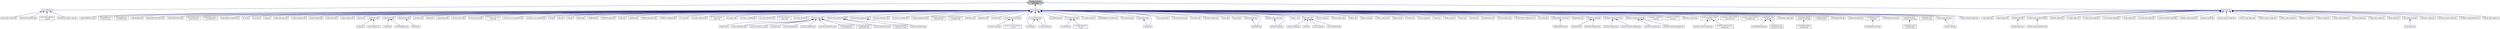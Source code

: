 digraph "parallel_execution_policy.hpp"
{
  edge [fontname="Helvetica",fontsize="10",labelfontname="Helvetica",labelfontsize="10"];
  node [fontname="Helvetica",fontsize="10",shape=record];
  Node395 [label="parallel_execution\l_policy.hpp",height=0.2,width=0.4,color="black", fillcolor="grey75", style="filled", fontcolor="black"];
  Node395 -> Node396 [dir="back",color="midnightblue",fontsize="10",style="solid",fontname="Helvetica"];
  Node396 [label="test_utils.hpp",height=0.2,width=0.4,color="black", fillcolor="white", style="filled",URL="$d2/d18/performance_2parallel__algorithms_2local_2test__utils_8hpp.html"];
  Node396 -> Node397 [dir="back",color="midnightblue",fontsize="10",style="solid",fontname="Helvetica"];
  Node397 [label="benchmark_merge.cpp",height=0.2,width=0.4,color="black", fillcolor="white", style="filled",URL="$dd/d49/benchmark__merge_8cpp.html"];
  Node396 -> Node398 [dir="back",color="midnightblue",fontsize="10",style="solid",fontname="Helvetica"];
  Node398 [label="benchmark_partition.cpp",height=0.2,width=0.4,color="black", fillcolor="white", style="filled",URL="$d9/d88/benchmark__partition_8cpp.html"];
  Node396 -> Node399 [dir="back",color="midnightblue",fontsize="10",style="solid",fontname="Helvetica"];
  Node399 [label="benchmark_partition\l_copy.cpp",height=0.2,width=0.4,color="black", fillcolor="white", style="filled",URL="$d3/d0e/benchmark__partition__copy_8cpp.html"];
  Node396 -> Node400 [dir="back",color="midnightblue",fontsize="10",style="solid",fontname="Helvetica"];
  Node400 [label="benchmark_unique_copy.cpp",height=0.2,width=0.4,color="black", fillcolor="white", style="filled",URL="$d9/d53/benchmark__unique__copy_8cpp.html"];
  Node395 -> Node401 [dir="back",color="midnightblue",fontsize="10",style="solid",fontname="Helvetica"];
  Node401 [label="test_utils.hpp",height=0.2,width=0.4,color="black", fillcolor="white", style="filled",URL="$d5/d53/unit_2parallel_2algorithms_2test__utils_8hpp.html"];
  Node401 -> Node402 [dir="back",color="midnightblue",fontsize="10",style="solid",fontname="Helvetica"];
  Node402 [label="adjacentdifference.cpp",height=0.2,width=0.4,color="black", fillcolor="white", style="filled",URL="$d5/df0/adjacentdifference_8cpp.html"];
  Node401 -> Node403 [dir="back",color="midnightblue",fontsize="10",style="solid",fontname="Helvetica"];
  Node403 [label="adjacentdifference\l_bad_alloc.cpp",height=0.2,width=0.4,color="black", fillcolor="white", style="filled",URL="$d8/d95/adjacentdifference__bad__alloc_8cpp.html"];
  Node401 -> Node404 [dir="back",color="midnightblue",fontsize="10",style="solid",fontname="Helvetica"];
  Node404 [label="adjacentdifference\l_exception.cpp",height=0.2,width=0.4,color="black", fillcolor="white", style="filled",URL="$d8/d0b/adjacentdifference__exception_8cpp.html"];
  Node401 -> Node405 [dir="back",color="midnightblue",fontsize="10",style="solid",fontname="Helvetica"];
  Node405 [label="adjacentfind.cpp",height=0.2,width=0.4,color="black", fillcolor="white", style="filled",URL="$d2/d99/adjacentfind_8cpp.html"];
  Node401 -> Node406 [dir="back",color="midnightblue",fontsize="10",style="solid",fontname="Helvetica"];
  Node406 [label="adjacentfind_bad_alloc.cpp",height=0.2,width=0.4,color="black", fillcolor="white", style="filled",URL="$d3/d2a/adjacentfind__bad__alloc_8cpp.html"];
  Node401 -> Node407 [dir="back",color="midnightblue",fontsize="10",style="solid",fontname="Helvetica"];
  Node407 [label="adjacentfind_binary.cpp",height=0.2,width=0.4,color="black", fillcolor="white", style="filled",URL="$d3/db1/adjacentfind__binary_8cpp.html"];
  Node401 -> Node408 [dir="back",color="midnightblue",fontsize="10",style="solid",fontname="Helvetica"];
  Node408 [label="adjacentfind_binary\l_bad_alloc.cpp",height=0.2,width=0.4,color="black", fillcolor="white", style="filled",URL="$d6/d81/adjacentfind__binary__bad__alloc_8cpp.html"];
  Node401 -> Node409 [dir="back",color="midnightblue",fontsize="10",style="solid",fontname="Helvetica"];
  Node409 [label="adjacentfind_binary\l_exception.cpp",height=0.2,width=0.4,color="black", fillcolor="white", style="filled",URL="$d8/da8/adjacentfind__binary__exception_8cpp.html"];
  Node401 -> Node410 [dir="back",color="midnightblue",fontsize="10",style="solid",fontname="Helvetica"];
  Node410 [label="adjacentfind_exception.cpp",height=0.2,width=0.4,color="black", fillcolor="white", style="filled",URL="$de/d40/adjacentfind__exception_8cpp.html"];
  Node401 -> Node411 [dir="back",color="midnightblue",fontsize="10",style="solid",fontname="Helvetica"];
  Node411 [label="all_of.cpp",height=0.2,width=0.4,color="black", fillcolor="white", style="filled",URL="$db/d88/all__of_8cpp.html"];
  Node401 -> Node412 [dir="back",color="midnightblue",fontsize="10",style="solid",fontname="Helvetica"];
  Node412 [label="any_of.cpp",height=0.2,width=0.4,color="black", fillcolor="white", style="filled",URL="$d8/d5d/any__of_8cpp.html"];
  Node401 -> Node413 [dir="back",color="midnightblue",fontsize="10",style="solid",fontname="Helvetica"];
  Node413 [label="copy.cpp",height=0.2,width=0.4,color="black", fillcolor="white", style="filled",URL="$d9/d54/copy_8cpp.html"];
  Node401 -> Node414 [dir="back",color="midnightblue",fontsize="10",style="solid",fontname="Helvetica"];
  Node414 [label="copyif_bad_alloc.cpp",height=0.2,width=0.4,color="black", fillcolor="white", style="filled",URL="$d0/ddd/copyif__bad__alloc_8cpp.html"];
  Node401 -> Node415 [dir="back",color="midnightblue",fontsize="10",style="solid",fontname="Helvetica"];
  Node415 [label="copyif_exception.cpp",height=0.2,width=0.4,color="black", fillcolor="white", style="filled",URL="$dc/d81/copyif__exception_8cpp.html"];
  Node401 -> Node416 [dir="back",color="midnightblue",fontsize="10",style="solid",fontname="Helvetica"];
  Node416 [label="copyif_forward.cpp",height=0.2,width=0.4,color="black", fillcolor="white", style="filled",URL="$d3/d04/copyif__forward_8cpp.html"];
  Node401 -> Node417 [dir="back",color="midnightblue",fontsize="10",style="solid",fontname="Helvetica"];
  Node417 [label="copyif_input.cpp",height=0.2,width=0.4,color="black", fillcolor="white", style="filled",URL="$d5/d41/copyif__input_8cpp.html"];
  Node401 -> Node418 [dir="back",color="midnightblue",fontsize="10",style="solid",fontname="Helvetica"];
  Node418 [label="copyif_random.cpp",height=0.2,width=0.4,color="black", fillcolor="white", style="filled",URL="$dc/d22/copyif__random_8cpp.html"];
  Node401 -> Node419 [dir="back",color="midnightblue",fontsize="10",style="solid",fontname="Helvetica"];
  Node419 [label="copyn.cpp",height=0.2,width=0.4,color="black", fillcolor="white", style="filled",URL="$d3/d44/copyn_8cpp.html"];
  Node401 -> Node420 [dir="back",color="midnightblue",fontsize="10",style="solid",fontname="Helvetica"];
  Node420 [label="count_tests.hpp",height=0.2,width=0.4,color="black", fillcolor="white", style="filled",URL="$de/d3a/count__tests_8hpp.html"];
  Node420 -> Node421 [dir="back",color="midnightblue",fontsize="10",style="solid",fontname="Helvetica"];
  Node421 [label="count.cpp",height=0.2,width=0.4,color="black", fillcolor="white", style="filled",URL="$d3/d01/count_8cpp.html"];
  Node420 -> Node422 [dir="back",color="midnightblue",fontsize="10",style="solid",fontname="Helvetica"];
  Node422 [label="count_datapar.cpp",height=0.2,width=0.4,color="black", fillcolor="white", style="filled",URL="$d6/d38/count__datapar_8cpp.html"];
  Node401 -> Node423 [dir="back",color="midnightblue",fontsize="10",style="solid",fontname="Helvetica"];
  Node423 [label="countif_tests.hpp",height=0.2,width=0.4,color="black", fillcolor="white", style="filled",URL="$d4/da4/countif__tests_8hpp.html"];
  Node423 -> Node424 [dir="back",color="midnightblue",fontsize="10",style="solid",fontname="Helvetica"];
  Node424 [label="countif.cpp",height=0.2,width=0.4,color="black", fillcolor="white", style="filled",URL="$d9/df1/countif_8cpp.html"];
  Node423 -> Node425 [dir="back",color="midnightblue",fontsize="10",style="solid",fontname="Helvetica"];
  Node425 [label="countif_datapar.cpp",height=0.2,width=0.4,color="black", fillcolor="white", style="filled",URL="$dc/d0b/countif__datapar_8cpp.html"];
  Node401 -> Node426 [dir="back",color="midnightblue",fontsize="10",style="solid",fontname="Helvetica"];
  Node426 [label="destroy_tests.hpp",height=0.2,width=0.4,color="black", fillcolor="white", style="filled",URL="$db/d13/destroy__tests_8hpp.html"];
  Node426 -> Node427 [dir="back",color="midnightblue",fontsize="10",style="solid",fontname="Helvetica"];
  Node427 [label="destroy.cpp",height=0.2,width=0.4,color="black", fillcolor="white", style="filled",URL="$dd/d93/destroy_8cpp.html"];
  Node401 -> Node428 [dir="back",color="midnightblue",fontsize="10",style="solid",fontname="Helvetica"];
  Node428 [label="destroyn.cpp",height=0.2,width=0.4,color="black", fillcolor="white", style="filled",URL="$de/dbc/destroyn_8cpp.html"];
  Node401 -> Node429 [dir="back",color="midnightblue",fontsize="10",style="solid",fontname="Helvetica"];
  Node429 [label="equal.cpp",height=0.2,width=0.4,color="black", fillcolor="white", style="filled",URL="$df/d99/equal_8cpp.html"];
  Node401 -> Node430 [dir="back",color="midnightblue",fontsize="10",style="solid",fontname="Helvetica"];
  Node430 [label="equal_binary.cpp",height=0.2,width=0.4,color="black", fillcolor="white", style="filled",URL="$d2/ddd/equal__binary_8cpp.html"];
  Node401 -> Node431 [dir="back",color="midnightblue",fontsize="10",style="solid",fontname="Helvetica"];
  Node431 [label="exclusive_scan.cpp",height=0.2,width=0.4,color="black", fillcolor="white", style="filled",URL="$dc/dd7/exclusive__scan_8cpp.html"];
  Node401 -> Node432 [dir="back",color="midnightblue",fontsize="10",style="solid",fontname="Helvetica"];
  Node432 [label="exclusive_scan2.cpp",height=0.2,width=0.4,color="black", fillcolor="white", style="filled",URL="$dc/dc7/exclusive__scan2_8cpp.html"];
  Node401 -> Node433 [dir="back",color="midnightblue",fontsize="10",style="solid",fontname="Helvetica"];
  Node433 [label="exclusive_scan_bad\l_alloc.cpp",height=0.2,width=0.4,color="black", fillcolor="white", style="filled",URL="$d5/ded/exclusive__scan__bad__alloc_8cpp.html"];
  Node401 -> Node434 [dir="back",color="midnightblue",fontsize="10",style="solid",fontname="Helvetica"];
  Node434 [label="exclusive_scan_exception.cpp",height=0.2,width=0.4,color="black", fillcolor="white", style="filled",URL="$d1/d9b/exclusive__scan__exception_8cpp.html"];
  Node401 -> Node435 [dir="back",color="midnightblue",fontsize="10",style="solid",fontname="Helvetica"];
  Node435 [label="exclusive_scan_validate.cpp",height=0.2,width=0.4,color="black", fillcolor="white", style="filled",URL="$df/d8d/exclusive__scan__validate_8cpp.html"];
  Node401 -> Node436 [dir="back",color="midnightblue",fontsize="10",style="solid",fontname="Helvetica"];
  Node436 [label="fill.cpp",height=0.2,width=0.4,color="black", fillcolor="white", style="filled",URL="$db/df9/fill_8cpp.html"];
  Node401 -> Node437 [dir="back",color="midnightblue",fontsize="10",style="solid",fontname="Helvetica"];
  Node437 [label="filln.cpp",height=0.2,width=0.4,color="black", fillcolor="white", style="filled",URL="$d7/df6/filln_8cpp.html"];
  Node401 -> Node438 [dir="back",color="midnightblue",fontsize="10",style="solid",fontname="Helvetica"];
  Node438 [label="find.cpp",height=0.2,width=0.4,color="black", fillcolor="white", style="filled",URL="$d4/dfc/find_8cpp.html"];
  Node401 -> Node439 [dir="back",color="midnightblue",fontsize="10",style="solid",fontname="Helvetica"];
  Node439 [label="findend.cpp",height=0.2,width=0.4,color="black", fillcolor="white", style="filled",URL="$de/d27/findend_8cpp.html"];
  Node401 -> Node440 [dir="back",color="midnightblue",fontsize="10",style="solid",fontname="Helvetica"];
  Node440 [label="findfirstof.cpp",height=0.2,width=0.4,color="black", fillcolor="white", style="filled",URL="$da/d85/findfirstof_8cpp.html"];
  Node401 -> Node441 [dir="back",color="midnightblue",fontsize="10",style="solid",fontname="Helvetica"];
  Node441 [label="findfirstof_binary.cpp",height=0.2,width=0.4,color="black", fillcolor="white", style="filled",URL="$db/da2/findfirstof__binary_8cpp.html"];
  Node401 -> Node442 [dir="back",color="midnightblue",fontsize="10",style="solid",fontname="Helvetica"];
  Node442 [label="findif.cpp",height=0.2,width=0.4,color="black", fillcolor="white", style="filled",URL="$d4/d38/findif_8cpp.html"];
  Node401 -> Node443 [dir="back",color="midnightblue",fontsize="10",style="solid",fontname="Helvetica"];
  Node443 [label="findifnot.cpp",height=0.2,width=0.4,color="black", fillcolor="white", style="filled",URL="$dd/df5/findifnot_8cpp.html"];
  Node401 -> Node444 [dir="back",color="midnightblue",fontsize="10",style="solid",fontname="Helvetica"];
  Node444 [label="findifnot_bad_alloc.cpp",height=0.2,width=0.4,color="black", fillcolor="white", style="filled",URL="$df/de4/findifnot__bad__alloc_8cpp.html"];
  Node401 -> Node445 [dir="back",color="midnightblue",fontsize="10",style="solid",fontname="Helvetica"];
  Node445 [label="findifnot_exception.cpp",height=0.2,width=0.4,color="black", fillcolor="white", style="filled",URL="$dc/d17/findifnot__exception_8cpp.html"];
  Node401 -> Node446 [dir="back",color="midnightblue",fontsize="10",style="solid",fontname="Helvetica"];
  Node446 [label="for_loop.cpp",height=0.2,width=0.4,color="black", fillcolor="white", style="filled",URL="$de/d62/for__loop_8cpp.html"];
  Node401 -> Node447 [dir="back",color="midnightblue",fontsize="10",style="solid",fontname="Helvetica"];
  Node447 [label="for_loop_induction.cpp",height=0.2,width=0.4,color="black", fillcolor="white", style="filled",URL="$dc/d69/for__loop__induction_8cpp.html"];
  Node401 -> Node448 [dir="back",color="midnightblue",fontsize="10",style="solid",fontname="Helvetica"];
  Node448 [label="for_loop_induction\l_async.cpp",height=0.2,width=0.4,color="black", fillcolor="white", style="filled",URL="$d6/dc7/for__loop__induction__async_8cpp.html"];
  Node401 -> Node449 [dir="back",color="midnightblue",fontsize="10",style="solid",fontname="Helvetica"];
  Node449 [label="for_loop_n.cpp",height=0.2,width=0.4,color="black", fillcolor="white", style="filled",URL="$de/da4/for__loop__n_8cpp.html"];
  Node401 -> Node450 [dir="back",color="midnightblue",fontsize="10",style="solid",fontname="Helvetica"];
  Node450 [label="for_loop_n_strided.cpp",height=0.2,width=0.4,color="black", fillcolor="white", style="filled",URL="$d8/d8f/for__loop__n__strided_8cpp.html"];
  Node401 -> Node451 [dir="back",color="midnightblue",fontsize="10",style="solid",fontname="Helvetica"];
  Node451 [label="for_loop_reduction.cpp",height=0.2,width=0.4,color="black", fillcolor="white", style="filled",URL="$d9/dcb/for__loop__reduction_8cpp.html"];
  Node401 -> Node452 [dir="back",color="midnightblue",fontsize="10",style="solid",fontname="Helvetica"];
  Node452 [label="for_loop_reduction\l_async.cpp",height=0.2,width=0.4,color="black", fillcolor="white", style="filled",URL="$d8/dfb/for__loop__reduction__async_8cpp.html"];
  Node401 -> Node453 [dir="back",color="midnightblue",fontsize="10",style="solid",fontname="Helvetica"];
  Node453 [label="for_loop_strided.cpp",height=0.2,width=0.4,color="black", fillcolor="white", style="filled",URL="$d1/d10/for__loop__strided_8cpp.html"];
  Node401 -> Node454 [dir="back",color="midnightblue",fontsize="10",style="solid",fontname="Helvetica"];
  Node454 [label="foreach_tests.hpp",height=0.2,width=0.4,color="black", fillcolor="white", style="filled",URL="$d4/d2c/algorithms_2foreach__tests_8hpp.html"];
  Node454 -> Node455 [dir="back",color="midnightblue",fontsize="10",style="solid",fontname="Helvetica"];
  Node455 [label="foreach.cpp",height=0.2,width=0.4,color="black", fillcolor="white", style="filled",URL="$d1/d33/foreach_8cpp.html"];
  Node454 -> Node456 [dir="back",color="midnightblue",fontsize="10",style="solid",fontname="Helvetica"];
  Node456 [label="foreach_executors.cpp",height=0.2,width=0.4,color="black", fillcolor="white", style="filled",URL="$d3/d54/foreach__executors_8cpp.html"];
  Node454 -> Node457 [dir="back",color="midnightblue",fontsize="10",style="solid",fontname="Helvetica"];
  Node457 [label="foreach_executors_v1.cpp",height=0.2,width=0.4,color="black", fillcolor="white", style="filled",URL="$dd/dda/foreach__executors__v1_8cpp.html"];
  Node454 -> Node458 [dir="back",color="midnightblue",fontsize="10",style="solid",fontname="Helvetica"];
  Node458 [label="foreachn.cpp",height=0.2,width=0.4,color="black", fillcolor="white", style="filled",URL="$d3/d1b/foreachn_8cpp.html"];
  Node454 -> Node459 [dir="back",color="midnightblue",fontsize="10",style="solid",fontname="Helvetica"];
  Node459 [label="foreach_datapar.cpp",height=0.2,width=0.4,color="black", fillcolor="white", style="filled",URL="$da/dfb/foreach__datapar_8cpp.html"];
  Node454 -> Node460 [dir="back",color="midnightblue",fontsize="10",style="solid",fontname="Helvetica"];
  Node460 [label="foreachn_datapar.cpp",height=0.2,width=0.4,color="black", fillcolor="white", style="filled",URL="$d3/ddd/foreachn__datapar_8cpp.html"];
  Node454 -> Node461 [dir="back",color="midnightblue",fontsize="10",style="solid",fontname="Helvetica"];
  Node461 [label="executor_parameters.cpp",height=0.2,width=0.4,color="black", fillcolor="white", style="filled",URL="$dc/d90/executor__parameters_8cpp.html"];
  Node454 -> Node462 [dir="back",color="midnightblue",fontsize="10",style="solid",fontname="Helvetica"];
  Node462 [label="executor_parameters\l_timer_hooks.cpp",height=0.2,width=0.4,color="black", fillcolor="white", style="filled",URL="$d4/d85/executor__parameters__timer__hooks_8cpp.html"];
  Node454 -> Node463 [dir="back",color="midnightblue",fontsize="10",style="solid",fontname="Helvetica"];
  Node463 [label="persistent_executor\l_parameters.cpp",height=0.2,width=0.4,color="black", fillcolor="white", style="filled",URL="$db/d9b/persistent__executor__parameters_8cpp.html"];
  Node401 -> Node464 [dir="back",color="midnightblue",fontsize="10",style="solid",fontname="Helvetica"];
  Node464 [label="foreach_tests_prefetching.hpp",height=0.2,width=0.4,color="black", fillcolor="white", style="filled",URL="$de/d0e/foreach__tests__prefetching_8hpp.html"];
  Node464 -> Node465 [dir="back",color="midnightblue",fontsize="10",style="solid",fontname="Helvetica"];
  Node465 [label="foreach_prefetching.cpp",height=0.2,width=0.4,color="black", fillcolor="white", style="filled",URL="$d4/df0/foreach__prefetching_8cpp.html"];
  Node464 -> Node466 [dir="back",color="midnightblue",fontsize="10",style="solid",fontname="Helvetica"];
  Node466 [label="foreach_prefetching\l_executors_v1.cpp",height=0.2,width=0.4,color="black", fillcolor="white", style="filled",URL="$dd/d50/foreach__prefetching__executors__v1_8cpp.html"];
  Node401 -> Node467 [dir="back",color="midnightblue",fontsize="10",style="solid",fontname="Helvetica"];
  Node467 [label="foreach_tests_projection.hpp",height=0.2,width=0.4,color="black", fillcolor="white", style="filled",URL="$dd/d98/algorithms_2foreach__tests__projection_8hpp.html"];
  Node467 -> Node468 [dir="back",color="midnightblue",fontsize="10",style="solid",fontname="Helvetica"];
  Node468 [label="foreach_projection.cpp",height=0.2,width=0.4,color="black", fillcolor="white", style="filled",URL="$d3/d3e/foreach__projection_8cpp.html"];
  Node401 -> Node469 [dir="back",color="midnightblue",fontsize="10",style="solid",fontname="Helvetica"];
  Node469 [label="foreachn_bad_alloc.cpp",height=0.2,width=0.4,color="black", fillcolor="white", style="filled",URL="$dc/dad/foreachn__bad__alloc_8cpp.html"];
  Node401 -> Node470 [dir="back",color="midnightblue",fontsize="10",style="solid",fontname="Helvetica"];
  Node470 [label="foreachn_exception.cpp",height=0.2,width=0.4,color="black", fillcolor="white", style="filled",URL="$d7/d9a/foreachn__exception_8cpp.html"];
  Node401 -> Node471 [dir="back",color="midnightblue",fontsize="10",style="solid",fontname="Helvetica"];
  Node471 [label="foreachn_projection.cpp",height=0.2,width=0.4,color="black", fillcolor="white", style="filled",URL="$db/deb/foreachn__projection_8cpp.html"];
  Node401 -> Node472 [dir="back",color="midnightblue",fontsize="10",style="solid",fontname="Helvetica"];
  Node472 [label="foreachn_projection\l_bad_alloc.cpp",height=0.2,width=0.4,color="black", fillcolor="white", style="filled",URL="$dc/d8d/foreachn__projection__bad__alloc_8cpp.html"];
  Node401 -> Node473 [dir="back",color="midnightblue",fontsize="10",style="solid",fontname="Helvetica"];
  Node473 [label="foreachn_projection\l_exception.cpp",height=0.2,width=0.4,color="black", fillcolor="white", style="filled",URL="$db/df7/foreachn__projection__exception_8cpp.html"];
  Node401 -> Node474 [dir="back",color="midnightblue",fontsize="10",style="solid",fontname="Helvetica"];
  Node474 [label="generate.cpp",height=0.2,width=0.4,color="black", fillcolor="white", style="filled",URL="$d4/da7/generate_8cpp.html"];
  Node401 -> Node475 [dir="back",color="midnightblue",fontsize="10",style="solid",fontname="Helvetica"];
  Node475 [label="generaten.cpp",height=0.2,width=0.4,color="black", fillcolor="white", style="filled",URL="$d6/dd4/generaten_8cpp.html"];
  Node401 -> Node476 [dir="back",color="midnightblue",fontsize="10",style="solid",fontname="Helvetica"];
  Node476 [label="includes.cpp",height=0.2,width=0.4,color="black", fillcolor="white", style="filled",URL="$dc/d10/includes_8cpp.html"];
  Node401 -> Node477 [dir="back",color="midnightblue",fontsize="10",style="solid",fontname="Helvetica"];
  Node477 [label="inclusive_scan_tests.hpp",height=0.2,width=0.4,color="black", fillcolor="white", style="filled",URL="$d1/d1e/inclusive__scan__tests_8hpp.html"];
  Node477 -> Node478 [dir="back",color="midnightblue",fontsize="10",style="solid",fontname="Helvetica"];
  Node478 [label="inclusive_scan.cpp",height=0.2,width=0.4,color="black", fillcolor="white", style="filled",URL="$d4/d31/inclusive__scan_8cpp.html"];
  Node477 -> Node479 [dir="back",color="midnightblue",fontsize="10",style="solid",fontname="Helvetica"];
  Node479 [label="inclusive_scan_executors\l_v1.cpp",height=0.2,width=0.4,color="black", fillcolor="white", style="filled",URL="$da/dda/inclusive__scan__executors__v1_8cpp.html"];
  Node401 -> Node480 [dir="back",color="midnightblue",fontsize="10",style="solid",fontname="Helvetica"];
  Node480 [label="is_heap_tests.hpp",height=0.2,width=0.4,color="black", fillcolor="white", style="filled",URL="$d7/ddd/is__heap__tests_8hpp.html"];
  Node480 -> Node481 [dir="back",color="midnightblue",fontsize="10",style="solid",fontname="Helvetica"];
  Node481 [label="is_heap.cpp",height=0.2,width=0.4,color="black", fillcolor="white", style="filled",URL="$d1/d1e/is__heap_8cpp.html"];
  Node480 -> Node482 [dir="back",color="midnightblue",fontsize="10",style="solid",fontname="Helvetica"];
  Node482 [label="is_heap_until.cpp",height=0.2,width=0.4,color="black", fillcolor="white", style="filled",URL="$dd/d28/is__heap__until_8cpp.html"];
  Node401 -> Node481 [dir="back",color="midnightblue",fontsize="10",style="solid",fontname="Helvetica"];
  Node401 -> Node482 [dir="back",color="midnightblue",fontsize="10",style="solid",fontname="Helvetica"];
  Node401 -> Node483 [dir="back",color="midnightblue",fontsize="10",style="solid",fontname="Helvetica"];
  Node483 [label="is_partitioned.cpp",height=0.2,width=0.4,color="black", fillcolor="white", style="filled",URL="$df/d07/is__partitioned_8cpp.html"];
  Node401 -> Node484 [dir="back",color="midnightblue",fontsize="10",style="solid",fontname="Helvetica"];
  Node484 [label="is_sorted_tests.hpp",height=0.2,width=0.4,color="black", fillcolor="white", style="filled",URL="$d7/d7f/is__sorted__tests_8hpp.html"];
  Node484 -> Node485 [dir="back",color="midnightblue",fontsize="10",style="solid",fontname="Helvetica"];
  Node485 [label="is_sorted.cpp",height=0.2,width=0.4,color="black", fillcolor="white", style="filled",URL="$df/d8f/is__sorted_8cpp.html"];
  Node484 -> Node486 [dir="back",color="midnightblue",fontsize="10",style="solid",fontname="Helvetica"];
  Node486 [label="is_sorted_executors\l_v1.cpp",height=0.2,width=0.4,color="black", fillcolor="white", style="filled",URL="$d1/d98/is__sorted__executors__v1_8cpp.html"];
  Node401 -> Node487 [dir="back",color="midnightblue",fontsize="10",style="solid",fontname="Helvetica"];
  Node487 [label="is_sorted_until.cpp",height=0.2,width=0.4,color="black", fillcolor="white", style="filled",URL="$d0/d1b/is__sorted__until_8cpp.html"];
  Node401 -> Node488 [dir="back",color="midnightblue",fontsize="10",style="solid",fontname="Helvetica"];
  Node488 [label="lexicographical_compare.cpp",height=0.2,width=0.4,color="black", fillcolor="white", style="filled",URL="$dd/de6/lexicographical__compare_8cpp.html"];
  Node401 -> Node489 [dir="back",color="midnightblue",fontsize="10",style="solid",fontname="Helvetica"];
  Node489 [label="max_element.cpp",height=0.2,width=0.4,color="black", fillcolor="white", style="filled",URL="$d4/d10/max__element_8cpp.html"];
  Node401 -> Node490 [dir="back",color="midnightblue",fontsize="10",style="solid",fontname="Helvetica"];
  Node490 [label="merge_tests.hpp",height=0.2,width=0.4,color="black", fillcolor="white", style="filled",URL="$dc/d10/merge__tests_8hpp.html"];
  Node490 -> Node491 [dir="back",color="midnightblue",fontsize="10",style="solid",fontname="Helvetica"];
  Node491 [label="merge.cpp",height=0.2,width=0.4,color="black", fillcolor="white", style="filled",URL="$d1/da4/merge_8cpp.html"];
  Node401 -> Node491 [dir="back",color="midnightblue",fontsize="10",style="solid",fontname="Helvetica"];
  Node401 -> Node492 [dir="back",color="midnightblue",fontsize="10",style="solid",fontname="Helvetica"];
  Node492 [label="min_element.cpp",height=0.2,width=0.4,color="black", fillcolor="white", style="filled",URL="$d3/dab/min__element_8cpp.html"];
  Node401 -> Node493 [dir="back",color="midnightblue",fontsize="10",style="solid",fontname="Helvetica"];
  Node493 [label="minmax_element.cpp",height=0.2,width=0.4,color="black", fillcolor="white", style="filled",URL="$da/df0/minmax__element_8cpp.html"];
  Node401 -> Node494 [dir="back",color="midnightblue",fontsize="10",style="solid",fontname="Helvetica"];
  Node494 [label="mismatch.cpp",height=0.2,width=0.4,color="black", fillcolor="white", style="filled",URL="$da/d76/mismatch_8cpp.html"];
  Node401 -> Node495 [dir="back",color="midnightblue",fontsize="10",style="solid",fontname="Helvetica"];
  Node495 [label="mismatch_binary.cpp",height=0.2,width=0.4,color="black", fillcolor="white", style="filled",URL="$d0/d8b/mismatch__binary_8cpp.html"];
  Node401 -> Node496 [dir="back",color="midnightblue",fontsize="10",style="solid",fontname="Helvetica"];
  Node496 [label="move.cpp",height=0.2,width=0.4,color="black", fillcolor="white", style="filled",URL="$d5/d5f/move_8cpp.html"];
  Node401 -> Node497 [dir="back",color="midnightblue",fontsize="10",style="solid",fontname="Helvetica"];
  Node497 [label="none_of.cpp",height=0.2,width=0.4,color="black", fillcolor="white", style="filled",URL="$de/d32/none__of_8cpp.html"];
  Node401 -> Node498 [dir="back",color="midnightblue",fontsize="10",style="solid",fontname="Helvetica"];
  Node498 [label="partition_tests.hpp",height=0.2,width=0.4,color="black", fillcolor="white", style="filled",URL="$df/dd8/partition__tests_8hpp.html"];
  Node498 -> Node499 [dir="back",color="midnightblue",fontsize="10",style="solid",fontname="Helvetica"];
  Node499 [label="partition.cpp",height=0.2,width=0.4,color="black", fillcolor="white", style="filled",URL="$d6/daf/tests_2unit_2parallel_2algorithms_2partition_8cpp.html"];
  Node401 -> Node499 [dir="back",color="midnightblue",fontsize="10",style="solid",fontname="Helvetica"];
  Node401 -> Node500 [dir="back",color="midnightblue",fontsize="10",style="solid",fontname="Helvetica"];
  Node500 [label="partition_copy_tests.hpp",height=0.2,width=0.4,color="black", fillcolor="white", style="filled",URL="$d9/dfa/partition__copy__tests_8hpp.html"];
  Node500 -> Node501 [dir="back",color="midnightblue",fontsize="10",style="solid",fontname="Helvetica"];
  Node501 [label="partition_copy.cpp",height=0.2,width=0.4,color="black", fillcolor="white", style="filled",URL="$d8/d61/partition__copy_8cpp.html"];
  Node401 -> Node501 [dir="back",color="midnightblue",fontsize="10",style="solid",fontname="Helvetica"];
  Node401 -> Node502 [dir="back",color="midnightblue",fontsize="10",style="solid",fontname="Helvetica"];
  Node502 [label="reduce_.cpp",height=0.2,width=0.4,color="black", fillcolor="white", style="filled",URL="$d5/d03/reduce___8cpp.html"];
  Node401 -> Node503 [dir="back",color="midnightblue",fontsize="10",style="solid",fontname="Helvetica"];
  Node503 [label="sort_tests.hpp",height=0.2,width=0.4,color="black", fillcolor="white", style="filled",URL="$d8/d97/sort__tests_8hpp.html"];
  Node503 -> Node504 [dir="back",color="midnightblue",fontsize="10",style="solid",fontname="Helvetica"];
  Node504 [label="reduce_by_key.cpp",height=0.2,width=0.4,color="black", fillcolor="white", style="filled",URL="$dd/dde/reduce__by__key_8cpp.html"];
  Node503 -> Node505 [dir="back",color="midnightblue",fontsize="10",style="solid",fontname="Helvetica"];
  Node505 [label="sort.cpp",height=0.2,width=0.4,color="black", fillcolor="white", style="filled",URL="$d3/d7c/sort_8cpp.html"];
  Node503 -> Node506 [dir="back",color="midnightblue",fontsize="10",style="solid",fontname="Helvetica"];
  Node506 [label="sort_by_key.cpp",height=0.2,width=0.4,color="black", fillcolor="white", style="filled",URL="$df/daa/sort__by__key_8cpp.html"];
  Node503 -> Node507 [dir="back",color="midnightblue",fontsize="10",style="solid",fontname="Helvetica"];
  Node507 [label="sort_exceptions.cpp",height=0.2,width=0.4,color="black", fillcolor="white", style="filled",URL="$dc/d28/sort__exceptions_8cpp.html"];
  Node401 -> Node508 [dir="back",color="midnightblue",fontsize="10",style="solid",fontname="Helvetica"];
  Node508 [label="remove_copy.cpp",height=0.2,width=0.4,color="black", fillcolor="white", style="filled",URL="$de/db8/remove__copy_8cpp.html"];
  Node401 -> Node509 [dir="back",color="midnightblue",fontsize="10",style="solid",fontname="Helvetica"];
  Node509 [label="remove_copy_if.cpp",height=0.2,width=0.4,color="black", fillcolor="white", style="filled",URL="$d1/d0f/remove__copy__if_8cpp.html"];
  Node401 -> Node510 [dir="back",color="midnightblue",fontsize="10",style="solid",fontname="Helvetica"];
  Node510 [label="replace.cpp",height=0.2,width=0.4,color="black", fillcolor="white", style="filled",URL="$d6/d96/replace_8cpp.html"];
  Node401 -> Node511 [dir="back",color="midnightblue",fontsize="10",style="solid",fontname="Helvetica"];
  Node511 [label="replace_copy.cpp",height=0.2,width=0.4,color="black", fillcolor="white", style="filled",URL="$da/d69/replace__copy_8cpp.html"];
  Node401 -> Node512 [dir="back",color="midnightblue",fontsize="10",style="solid",fontname="Helvetica"];
  Node512 [label="replace_copy_if.cpp",height=0.2,width=0.4,color="black", fillcolor="white", style="filled",URL="$d4/d1c/replace__copy__if_8cpp.html"];
  Node401 -> Node513 [dir="back",color="midnightblue",fontsize="10",style="solid",fontname="Helvetica"];
  Node513 [label="replace_if.cpp",height=0.2,width=0.4,color="black", fillcolor="white", style="filled",URL="$de/ded/replace__if_8cpp.html"];
  Node401 -> Node514 [dir="back",color="midnightblue",fontsize="10",style="solid",fontname="Helvetica"];
  Node514 [label="reverse.cpp",height=0.2,width=0.4,color="black", fillcolor="white", style="filled",URL="$d8/dc4/reverse_8cpp.html"];
  Node401 -> Node515 [dir="back",color="midnightblue",fontsize="10",style="solid",fontname="Helvetica"];
  Node515 [label="reverse_copy.cpp",height=0.2,width=0.4,color="black", fillcolor="white", style="filled",URL="$dd/d14/reverse__copy_8cpp.html"];
  Node401 -> Node516 [dir="back",color="midnightblue",fontsize="10",style="solid",fontname="Helvetica"];
  Node516 [label="rotate.cpp",height=0.2,width=0.4,color="black", fillcolor="white", style="filled",URL="$d7/d5d/rotate_8cpp.html"];
  Node401 -> Node517 [dir="back",color="midnightblue",fontsize="10",style="solid",fontname="Helvetica"];
  Node517 [label="rotate_copy.cpp",height=0.2,width=0.4,color="black", fillcolor="white", style="filled",URL="$da/d77/rotate__copy_8cpp.html"];
  Node401 -> Node518 [dir="back",color="midnightblue",fontsize="10",style="solid",fontname="Helvetica"];
  Node518 [label="search.cpp",height=0.2,width=0.4,color="black", fillcolor="white", style="filled",URL="$d9/def/search_8cpp.html"];
  Node401 -> Node519 [dir="back",color="midnightblue",fontsize="10",style="solid",fontname="Helvetica"];
  Node519 [label="searchn.cpp",height=0.2,width=0.4,color="black", fillcolor="white", style="filled",URL="$dc/dc5/searchn_8cpp.html"];
  Node401 -> Node520 [dir="back",color="midnightblue",fontsize="10",style="solid",fontname="Helvetica"];
  Node520 [label="set_difference.cpp",height=0.2,width=0.4,color="black", fillcolor="white", style="filled",URL="$d5/d98/set__difference_8cpp.html"];
  Node401 -> Node521 [dir="back",color="midnightblue",fontsize="10",style="solid",fontname="Helvetica"];
  Node521 [label="set_intersection.cpp",height=0.2,width=0.4,color="black", fillcolor="white", style="filled",URL="$dd/d83/set__intersection_8cpp.html"];
  Node401 -> Node522 [dir="back",color="midnightblue",fontsize="10",style="solid",fontname="Helvetica"];
  Node522 [label="set_symmetric_difference.cpp",height=0.2,width=0.4,color="black", fillcolor="white", style="filled",URL="$d4/d0c/set__symmetric__difference_8cpp.html"];
  Node401 -> Node523 [dir="back",color="midnightblue",fontsize="10",style="solid",fontname="Helvetica"];
  Node523 [label="set_union.cpp",height=0.2,width=0.4,color="black", fillcolor="white", style="filled",URL="$d7/d76/set__union_8cpp.html"];
  Node401 -> Node524 [dir="back",color="midnightblue",fontsize="10",style="solid",fontname="Helvetica"];
  Node524 [label="stable_partition_tests.hpp",height=0.2,width=0.4,color="black", fillcolor="white", style="filled",URL="$d0/d99/stable__partition__tests_8hpp.html"];
  Node524 -> Node525 [dir="back",color="midnightblue",fontsize="10",style="solid",fontname="Helvetica"];
  Node525 [label="stable_partition.cpp",height=0.2,width=0.4,color="black", fillcolor="white", style="filled",URL="$db/dcd/stable__partition_8cpp.html"];
  Node401 -> Node526 [dir="back",color="midnightblue",fontsize="10",style="solid",fontname="Helvetica"];
  Node526 [label="swapranges.cpp",height=0.2,width=0.4,color="black", fillcolor="white", style="filled",URL="$df/d4e/swapranges_8cpp.html"];
  Node401 -> Node527 [dir="back",color="midnightblue",fontsize="10",style="solid",fontname="Helvetica"];
  Node527 [label="transform_tests.hpp",height=0.2,width=0.4,color="black", fillcolor="white", style="filled",URL="$de/db6/transform__tests_8hpp.html"];
  Node527 -> Node528 [dir="back",color="midnightblue",fontsize="10",style="solid",fontname="Helvetica"];
  Node528 [label="transform.cpp",height=0.2,width=0.4,color="black", fillcolor="white", style="filled",URL="$d8/d8c/transform_8cpp.html"];
  Node527 -> Node529 [dir="back",color="midnightblue",fontsize="10",style="solid",fontname="Helvetica"];
  Node529 [label="transform_datapar.cpp",height=0.2,width=0.4,color="black", fillcolor="white", style="filled",URL="$da/df1/transform__datapar_8cpp.html"];
  Node401 -> Node530 [dir="back",color="midnightblue",fontsize="10",style="solid",fontname="Helvetica"];
  Node530 [label="transform_binary_tests.hpp",height=0.2,width=0.4,color="black", fillcolor="white", style="filled",URL="$dd/d5d/transform__binary__tests_8hpp.html"];
  Node530 -> Node531 [dir="back",color="midnightblue",fontsize="10",style="solid",fontname="Helvetica"];
  Node531 [label="transform_binary.cpp",height=0.2,width=0.4,color="black", fillcolor="white", style="filled",URL="$d1/d75/transform__binary_8cpp.html"];
  Node530 -> Node532 [dir="back",color="midnightblue",fontsize="10",style="solid",fontname="Helvetica"];
  Node532 [label="transform_binary_datapar.cpp",height=0.2,width=0.4,color="black", fillcolor="white", style="filled",URL="$d2/d77/transform__binary__datapar_8cpp.html"];
  Node401 -> Node533 [dir="back",color="midnightblue",fontsize="10",style="solid",fontname="Helvetica"];
  Node533 [label="transform_binary2_tests.hpp",height=0.2,width=0.4,color="black", fillcolor="white", style="filled",URL="$d7/dcc/transform__binary2__tests_8hpp.html"];
  Node533 -> Node534 [dir="back",color="midnightblue",fontsize="10",style="solid",fontname="Helvetica"];
  Node534 [label="transform_binary2.cpp",height=0.2,width=0.4,color="black", fillcolor="white", style="filled",URL="$d1/d5d/transform__binary2_8cpp.html"];
  Node533 -> Node535 [dir="back",color="midnightblue",fontsize="10",style="solid",fontname="Helvetica"];
  Node535 [label="transform_binary2_datapar.cpp",height=0.2,width=0.4,color="black", fillcolor="white", style="filled",URL="$d4/d76/transform__binary2__datapar_8cpp.html"];
  Node401 -> Node536 [dir="back",color="midnightblue",fontsize="10",style="solid",fontname="Helvetica"];
  Node536 [label="transform_exclusive\l_scan.cpp",height=0.2,width=0.4,color="black", fillcolor="white", style="filled",URL="$d0/d9c/transform__exclusive__scan_8cpp.html"];
  Node401 -> Node537 [dir="back",color="midnightblue",fontsize="10",style="solid",fontname="Helvetica"];
  Node537 [label="transform_inclusive\l_scan.cpp",height=0.2,width=0.4,color="black", fillcolor="white", style="filled",URL="$d0/d83/transform__inclusive__scan_8cpp.html"];
  Node401 -> Node538 [dir="back",color="midnightblue",fontsize="10",style="solid",fontname="Helvetica"];
  Node538 [label="transform_reduce.cpp",height=0.2,width=0.4,color="black", fillcolor="white", style="filled",URL="$dc/db9/transform__reduce_8cpp.html"];
  Node401 -> Node539 [dir="back",color="midnightblue",fontsize="10",style="solid",fontname="Helvetica"];
  Node539 [label="transform_reduce_binary\l_tests.hpp",height=0.2,width=0.4,color="black", fillcolor="white", style="filled",URL="$da/d3e/transform__reduce__binary__tests_8hpp.html"];
  Node539 -> Node540 [dir="back",color="midnightblue",fontsize="10",style="solid",fontname="Helvetica"];
  Node540 [label="transform_reduce_binary.cpp",height=0.2,width=0.4,color="black", fillcolor="white", style="filled",URL="$d2/db0/transform__reduce__binary_8cpp.html"];
  Node539 -> Node541 [dir="back",color="midnightblue",fontsize="10",style="solid",fontname="Helvetica"];
  Node541 [label="transform_reduce_binary\l_datapar.cpp",height=0.2,width=0.4,color="black", fillcolor="white", style="filled",URL="$d8/d42/transform__reduce__binary__datapar_8cpp.html"];
  Node401 -> Node542 [dir="back",color="midnightblue",fontsize="10",style="solid",fontname="Helvetica"];
  Node542 [label="transform_reduce_binary\l_bad_alloc.cpp",height=0.2,width=0.4,color="black", fillcolor="white", style="filled",URL="$d6/d34/transform__reduce__binary__bad__alloc_8cpp.html"];
  Node401 -> Node543 [dir="back",color="midnightblue",fontsize="10",style="solid",fontname="Helvetica"];
  Node543 [label="transform_reduce_binary\l_exception.cpp",height=0.2,width=0.4,color="black", fillcolor="white", style="filled",URL="$d0/d01/transform__reduce__binary__exception_8cpp.html"];
  Node401 -> Node544 [dir="back",color="midnightblue",fontsize="10",style="solid",fontname="Helvetica"];
  Node544 [label="uninitialized_copy\l_tests.hpp",height=0.2,width=0.4,color="black", fillcolor="white", style="filled",URL="$d4/dae/uninitialized__copy__tests_8hpp.html"];
  Node544 -> Node545 [dir="back",color="midnightblue",fontsize="10",style="solid",fontname="Helvetica"];
  Node545 [label="uninitialized_copy.cpp",height=0.2,width=0.4,color="black", fillcolor="white", style="filled",URL="$d7/d92/uninitialized__copy_8cpp.html"];
  Node544 -> Node546 [dir="back",color="midnightblue",fontsize="10",style="solid",fontname="Helvetica"];
  Node546 [label="uninitialized_copy\l_executors_v1.cpp",height=0.2,width=0.4,color="black", fillcolor="white", style="filled",URL="$da/d28/uninitialized__copy__executors__v1_8cpp.html"];
  Node401 -> Node547 [dir="back",color="midnightblue",fontsize="10",style="solid",fontname="Helvetica"];
  Node547 [label="uninitialized_copyn.cpp",height=0.2,width=0.4,color="black", fillcolor="white", style="filled",URL="$d8/d4f/uninitialized__copyn_8cpp.html"];
  Node401 -> Node548 [dir="back",color="midnightblue",fontsize="10",style="solid",fontname="Helvetica"];
  Node548 [label="uninitialized_default\l_construct_tests.hpp",height=0.2,width=0.4,color="black", fillcolor="white", style="filled",URL="$de/def/uninitialized__default__construct__tests_8hpp.html"];
  Node548 -> Node549 [dir="back",color="midnightblue",fontsize="10",style="solid",fontname="Helvetica"];
  Node549 [label="uninitialized_default\l_construct.cpp",height=0.2,width=0.4,color="black", fillcolor="white", style="filled",URL="$d0/d35/uninitialized__default__construct_8cpp.html"];
  Node401 -> Node550 [dir="back",color="midnightblue",fontsize="10",style="solid",fontname="Helvetica"];
  Node550 [label="uninitialized_default\l_constructn.cpp",height=0.2,width=0.4,color="black", fillcolor="white", style="filled",URL="$d4/dfe/uninitialized__default__constructn_8cpp.html"];
  Node401 -> Node551 [dir="back",color="midnightblue",fontsize="10",style="solid",fontname="Helvetica"];
  Node551 [label="uninitialized_fill.cpp",height=0.2,width=0.4,color="black", fillcolor="white", style="filled",URL="$d7/da6/uninitialized__fill_8cpp.html"];
  Node401 -> Node552 [dir="back",color="midnightblue",fontsize="10",style="solid",fontname="Helvetica"];
  Node552 [label="uninitialized_filln.cpp",height=0.2,width=0.4,color="black", fillcolor="white", style="filled",URL="$d8/de9/uninitialized__filln_8cpp.html"];
  Node401 -> Node553 [dir="back",color="midnightblue",fontsize="10",style="solid",fontname="Helvetica"];
  Node553 [label="uninitialized_move\l_tests.hpp",height=0.2,width=0.4,color="black", fillcolor="white", style="filled",URL="$d4/daa/uninitialized__move__tests_8hpp.html"];
  Node553 -> Node554 [dir="back",color="midnightblue",fontsize="10",style="solid",fontname="Helvetica"];
  Node554 [label="uninitialized_move.cpp",height=0.2,width=0.4,color="black", fillcolor="white", style="filled",URL="$d9/da0/uninitialized__move_8cpp.html"];
  Node401 -> Node555 [dir="back",color="midnightblue",fontsize="10",style="solid",fontname="Helvetica"];
  Node555 [label="uninitialized_moven.cpp",height=0.2,width=0.4,color="black", fillcolor="white", style="filled",URL="$d8/daa/uninitialized__moven_8cpp.html"];
  Node401 -> Node556 [dir="back",color="midnightblue",fontsize="10",style="solid",fontname="Helvetica"];
  Node556 [label="uninitialized_value\l_construct_tests.hpp",height=0.2,width=0.4,color="black", fillcolor="white", style="filled",URL="$dc/d40/uninitialized__value__construct__tests_8hpp.html"];
  Node556 -> Node557 [dir="back",color="midnightblue",fontsize="10",style="solid",fontname="Helvetica"];
  Node557 [label="uninitialized_value\l_construct.cpp",height=0.2,width=0.4,color="black", fillcolor="white", style="filled",URL="$de/d0f/uninitialized__value__construct_8cpp.html"];
  Node401 -> Node558 [dir="back",color="midnightblue",fontsize="10",style="solid",fontname="Helvetica"];
  Node558 [label="uninitialized_value\l_constructn.cpp",height=0.2,width=0.4,color="black", fillcolor="white", style="filled",URL="$d2/d2b/uninitialized__value__constructn_8cpp.html"];
  Node401 -> Node559 [dir="back",color="midnightblue",fontsize="10",style="solid",fontname="Helvetica"];
  Node559 [label="unique_copy_tests.hpp",height=0.2,width=0.4,color="black", fillcolor="white", style="filled",URL="$d8/dff/unique__copy__tests_8hpp.html"];
  Node559 -> Node560 [dir="back",color="midnightblue",fontsize="10",style="solid",fontname="Helvetica"];
  Node560 [label="unique_copy.cpp",height=0.2,width=0.4,color="black", fillcolor="white", style="filled",URL="$de/dbb/unique__copy_8cpp.html"];
  Node401 -> Node560 [dir="back",color="midnightblue",fontsize="10",style="solid",fontname="Helvetica"];
  Node401 -> Node561 [dir="back",color="midnightblue",fontsize="10",style="solid",fontname="Helvetica"];
  Node561 [label="foreach_datapar_zipiter.cpp",height=0.2,width=0.4,color="black", fillcolor="white", style="filled",URL="$d3/de7/foreach__datapar__zipiter_8cpp.html"];
  Node395 -> Node562 [dir="back",color="midnightblue",fontsize="10",style="solid",fontname="Helvetica"];
  Node562 [label="test_utils.hpp",height=0.2,width=0.4,color="black", fillcolor="white", style="filled",URL="$db/d5c/unit_2parallel_2container__algorithms_2test__utils_8hpp.html"];
  Node562 -> Node563 [dir="back",color="midnightblue",fontsize="10",style="solid",fontname="Helvetica"];
  Node563 [label="copy_range.cpp",height=0.2,width=0.4,color="black", fillcolor="white", style="filled",URL="$d8/d92/copy__range_8cpp.html"];
  Node562 -> Node564 [dir="back",color="midnightblue",fontsize="10",style="solid",fontname="Helvetica"];
  Node564 [label="copyif_range.cpp",height=0.2,width=0.4,color="black", fillcolor="white", style="filled",URL="$dc/dff/copyif__range_8cpp.html"];
  Node562 -> Node565 [dir="back",color="midnightblue",fontsize="10",style="solid",fontname="Helvetica"];
  Node565 [label="foreach_tests.hpp",height=0.2,width=0.4,color="black", fillcolor="white", style="filled",URL="$d1/da3/container__algorithms_2foreach__tests_8hpp.html"];
  Node565 -> Node566 [dir="back",color="midnightblue",fontsize="10",style="solid",fontname="Helvetica"];
  Node566 [label="foreach_range.cpp",height=0.2,width=0.4,color="black", fillcolor="white", style="filled",URL="$d1/d8e/foreach__range_8cpp.html"];
  Node562 -> Node567 [dir="back",color="midnightblue",fontsize="10",style="solid",fontname="Helvetica"];
  Node567 [label="foreach_tests_projection.hpp",height=0.2,width=0.4,color="black", fillcolor="white", style="filled",URL="$d4/d89/container__algorithms_2foreach__tests__projection_8hpp.html"];
  Node567 -> Node568 [dir="back",color="midnightblue",fontsize="10",style="solid",fontname="Helvetica"];
  Node568 [label="foreach_range_projection.cpp",height=0.2,width=0.4,color="black", fillcolor="white", style="filled",URL="$d6/d56/foreach__range__projection_8cpp.html"];
  Node562 -> Node569 [dir="back",color="midnightblue",fontsize="10",style="solid",fontname="Helvetica"];
  Node569 [label="generate_range.cpp",height=0.2,width=0.4,color="black", fillcolor="white", style="filled",URL="$d3/d4f/generate__range_8cpp.html"];
  Node562 -> Node570 [dir="back",color="midnightblue",fontsize="10",style="solid",fontname="Helvetica"];
  Node570 [label="is_heap_range.cpp",height=0.2,width=0.4,color="black", fillcolor="white", style="filled",URL="$d3/df7/is__heap__range_8cpp.html"];
  Node562 -> Node571 [dir="back",color="midnightblue",fontsize="10",style="solid",fontname="Helvetica"];
  Node571 [label="is_heap_until_range.cpp",height=0.2,width=0.4,color="black", fillcolor="white", style="filled",URL="$d8/d9a/is__heap__until__range_8cpp.html"];
  Node562 -> Node572 [dir="back",color="midnightblue",fontsize="10",style="solid",fontname="Helvetica"];
  Node572 [label="max_element_range.cpp",height=0.2,width=0.4,color="black", fillcolor="white", style="filled",URL="$d2/de4/max__element__range_8cpp.html"];
  Node562 -> Node573 [dir="back",color="midnightblue",fontsize="10",style="solid",fontname="Helvetica"];
  Node573 [label="merge_range.cpp",height=0.2,width=0.4,color="black", fillcolor="white", style="filled",URL="$db/d38/merge__range_8cpp.html"];
  Node562 -> Node574 [dir="back",color="midnightblue",fontsize="10",style="solid",fontname="Helvetica"];
  Node574 [label="min_element_range.cpp",height=0.2,width=0.4,color="black", fillcolor="white", style="filled",URL="$da/d24/min__element__range_8cpp.html"];
  Node562 -> Node575 [dir="back",color="midnightblue",fontsize="10",style="solid",fontname="Helvetica"];
  Node575 [label="minmax_element_range.cpp",height=0.2,width=0.4,color="black", fillcolor="white", style="filled",URL="$d4/d1d/minmax__element__range_8cpp.html"];
  Node562 -> Node576 [dir="back",color="midnightblue",fontsize="10",style="solid",fontname="Helvetica"];
  Node576 [label="partition_copy_range.cpp",height=0.2,width=0.4,color="black", fillcolor="white", style="filled",URL="$d6/df9/partition__copy__range_8cpp.html"];
  Node562 -> Node577 [dir="back",color="midnightblue",fontsize="10",style="solid",fontname="Helvetica"];
  Node577 [label="partition_range.cpp",height=0.2,width=0.4,color="black", fillcolor="white", style="filled",URL="$da/d9a/partition__range_8cpp.html"];
  Node562 -> Node578 [dir="back",color="midnightblue",fontsize="10",style="solid",fontname="Helvetica"];
  Node578 [label="remove_copy_if_range.cpp",height=0.2,width=0.4,color="black", fillcolor="white", style="filled",URL="$df/d42/remove__copy__if__range_8cpp.html"];
  Node562 -> Node579 [dir="back",color="midnightblue",fontsize="10",style="solid",fontname="Helvetica"];
  Node579 [label="remove_copy_range.cpp",height=0.2,width=0.4,color="black", fillcolor="white", style="filled",URL="$dd/d90/remove__copy__range_8cpp.html"];
  Node562 -> Node580 [dir="back",color="midnightblue",fontsize="10",style="solid",fontname="Helvetica"];
  Node580 [label="replace_copy_if_range.cpp",height=0.2,width=0.4,color="black", fillcolor="white", style="filled",URL="$dc/d56/replace__copy__if__range_8cpp.html"];
  Node562 -> Node581 [dir="back",color="midnightblue",fontsize="10",style="solid",fontname="Helvetica"];
  Node581 [label="replace_copy_range.cpp",height=0.2,width=0.4,color="black", fillcolor="white", style="filled",URL="$d9/def/replace__copy__range_8cpp.html"];
  Node562 -> Node582 [dir="back",color="midnightblue",fontsize="10",style="solid",fontname="Helvetica"];
  Node582 [label="replace_if_range.cpp",height=0.2,width=0.4,color="black", fillcolor="white", style="filled",URL="$df/d8d/replace__if__range_8cpp.html"];
  Node562 -> Node583 [dir="back",color="midnightblue",fontsize="10",style="solid",fontname="Helvetica"];
  Node583 [label="replace_range.cpp",height=0.2,width=0.4,color="black", fillcolor="white", style="filled",URL="$d8/de4/replace__range_8cpp.html"];
  Node562 -> Node584 [dir="back",color="midnightblue",fontsize="10",style="solid",fontname="Helvetica"];
  Node584 [label="reverse_copy_range.cpp",height=0.2,width=0.4,color="black", fillcolor="white", style="filled",URL="$dc/d43/reverse__copy__range_8cpp.html"];
  Node562 -> Node585 [dir="back",color="midnightblue",fontsize="10",style="solid",fontname="Helvetica"];
  Node585 [label="reverse_range.cpp",height=0.2,width=0.4,color="black", fillcolor="white", style="filled",URL="$df/de9/reverse__range_8cpp.html"];
  Node562 -> Node586 [dir="back",color="midnightblue",fontsize="10",style="solid",fontname="Helvetica"];
  Node586 [label="rotate_copy_range.cpp",height=0.2,width=0.4,color="black", fillcolor="white", style="filled",URL="$df/d8b/rotate__copy__range_8cpp.html"];
  Node562 -> Node587 [dir="back",color="midnightblue",fontsize="10",style="solid",fontname="Helvetica"];
  Node587 [label="rotate_range.cpp",height=0.2,width=0.4,color="black", fillcolor="white", style="filled",URL="$d5/d40/rotate__range_8cpp.html"];
  Node562 -> Node588 [dir="back",color="midnightblue",fontsize="10",style="solid",fontname="Helvetica"];
  Node588 [label="sort_range_tests.hpp",height=0.2,width=0.4,color="black", fillcolor="white", style="filled",URL="$df/d52/sort__range__tests_8hpp.html"];
  Node588 -> Node589 [dir="back",color="midnightblue",fontsize="10",style="solid",fontname="Helvetica"];
  Node589 [label="sort_range.cpp",height=0.2,width=0.4,color="black", fillcolor="white", style="filled",URL="$dd/d6a/sort__range_8cpp.html"];
  Node562 -> Node590 [dir="back",color="midnightblue",fontsize="10",style="solid",fontname="Helvetica"];
  Node590 [label="transform_range.cpp",height=0.2,width=0.4,color="black", fillcolor="white", style="filled",URL="$de/dba/transform__range_8cpp.html"];
  Node562 -> Node591 [dir="back",color="midnightblue",fontsize="10",style="solid",fontname="Helvetica"];
  Node591 [label="transform_range_binary.cpp",height=0.2,width=0.4,color="black", fillcolor="white", style="filled",URL="$df/d17/transform__range__binary_8cpp.html"];
  Node562 -> Node592 [dir="back",color="midnightblue",fontsize="10",style="solid",fontname="Helvetica"];
  Node592 [label="transform_range_binary2.cpp",height=0.2,width=0.4,color="black", fillcolor="white", style="filled",URL="$df/d62/transform__range__binary2_8cpp.html"];
  Node562 -> Node593 [dir="back",color="midnightblue",fontsize="10",style="solid",fontname="Helvetica"];
  Node593 [label="unique_copy_range.cpp",height=0.2,width=0.4,color="black", fillcolor="white", style="filled",URL="$db/d2d/unique__copy__range_8cpp.html"];
}
